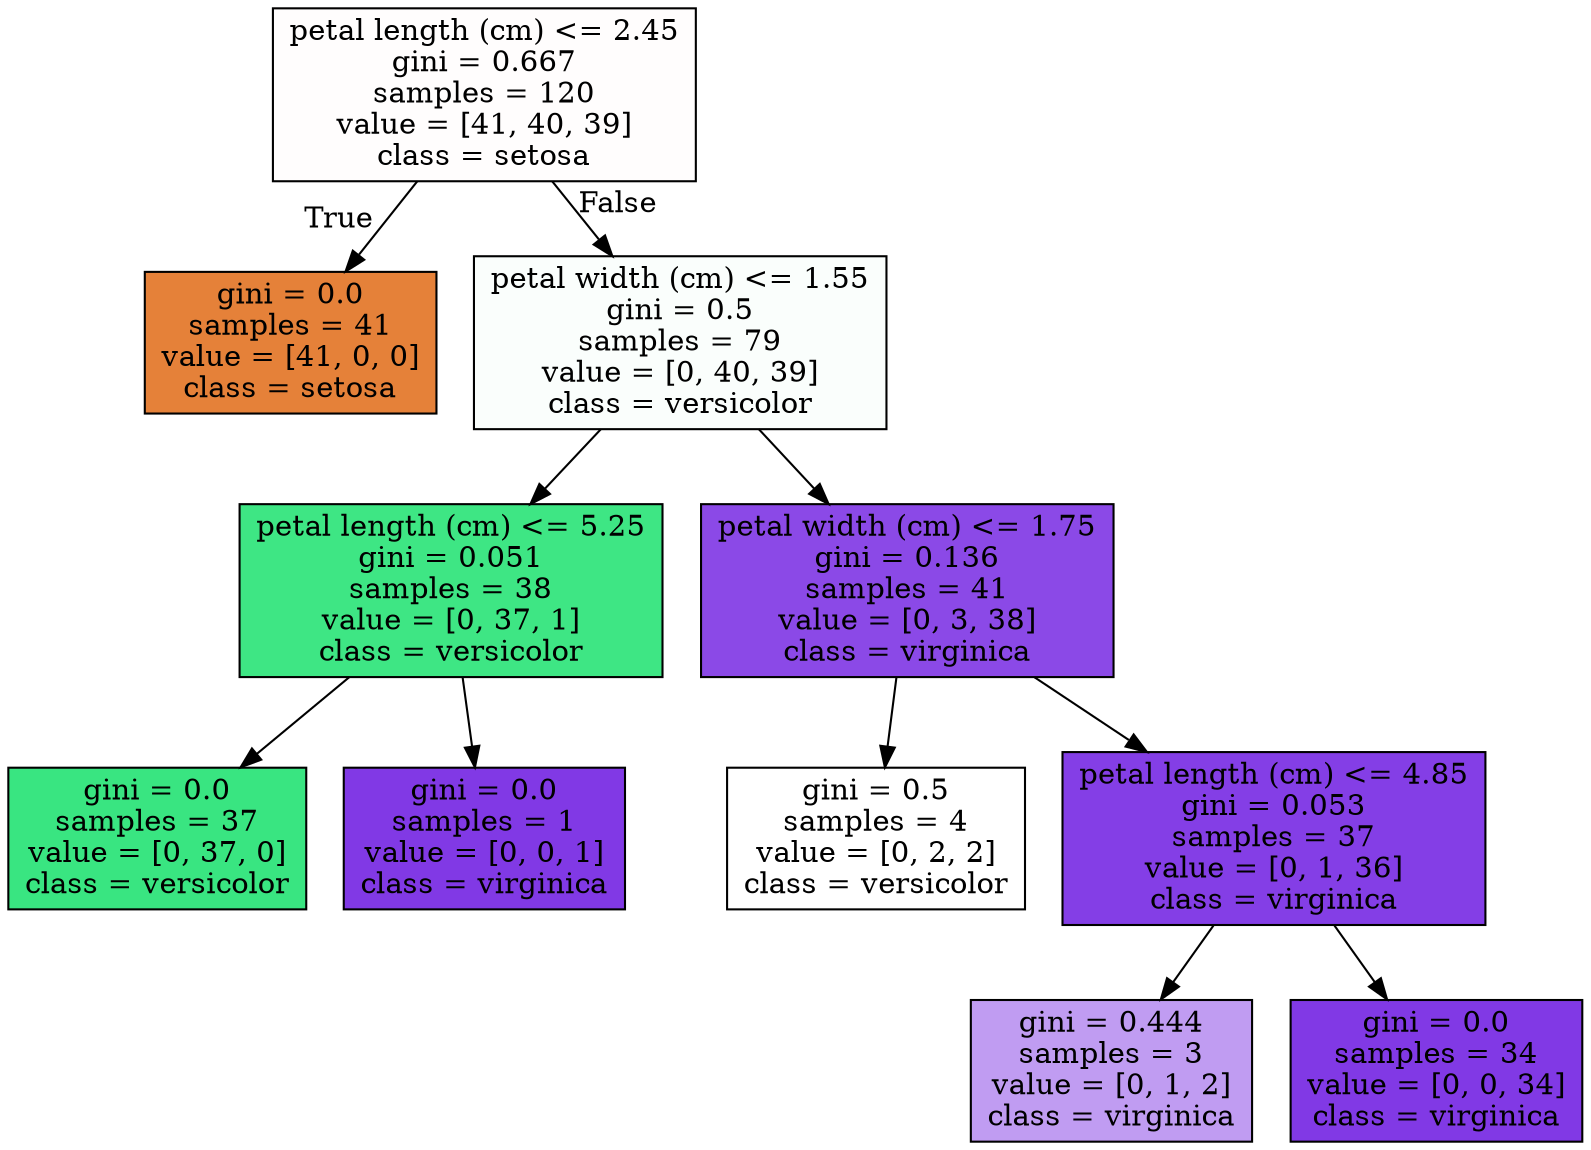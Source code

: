 digraph Tree {
node [shape=box, style="filled", color="black"] ;
0 [label="petal length (cm) <= 2.45\ngini = 0.667\nsamples = 120\nvalue = [41, 40, 39]\nclass = setosa", fillcolor="#fffdfd"] ;
1 [label="gini = 0.0\nsamples = 41\nvalue = [41, 0, 0]\nclass = setosa", fillcolor="#e58139"] ;
0 -> 1 [labeldistance=2.5, labelangle=45, headlabel="True"] ;
2 [label="petal width (cm) <= 1.55\ngini = 0.5\nsamples = 79\nvalue = [0, 40, 39]\nclass = versicolor", fillcolor="#fafefc"] ;
0 -> 2 [labeldistance=2.5, labelangle=-45, headlabel="False"] ;
3 [label="petal length (cm) <= 5.25\ngini = 0.051\nsamples = 38\nvalue = [0, 37, 1]\nclass = versicolor", fillcolor="#3ee684"] ;
2 -> 3 ;
4 [label="gini = 0.0\nsamples = 37\nvalue = [0, 37, 0]\nclass = versicolor", fillcolor="#39e581"] ;
3 -> 4 ;
5 [label="gini = 0.0\nsamples = 1\nvalue = [0, 0, 1]\nclass = virginica", fillcolor="#8139e5"] ;
3 -> 5 ;
6 [label="petal width (cm) <= 1.75\ngini = 0.136\nsamples = 41\nvalue = [0, 3, 38]\nclass = virginica", fillcolor="#8b49e7"] ;
2 -> 6 ;
7 [label="gini = 0.5\nsamples = 4\nvalue = [0, 2, 2]\nclass = versicolor", fillcolor="#ffffff"] ;
6 -> 7 ;
8 [label="petal length (cm) <= 4.85\ngini = 0.053\nsamples = 37\nvalue = [0, 1, 36]\nclass = virginica", fillcolor="#843ee6"] ;
6 -> 8 ;
9 [label="gini = 0.444\nsamples = 3\nvalue = [0, 1, 2]\nclass = virginica", fillcolor="#c09cf2"] ;
8 -> 9 ;
10 [label="gini = 0.0\nsamples = 34\nvalue = [0, 0, 34]\nclass = virginica", fillcolor="#8139e5"] ;
8 -> 10 ;
}